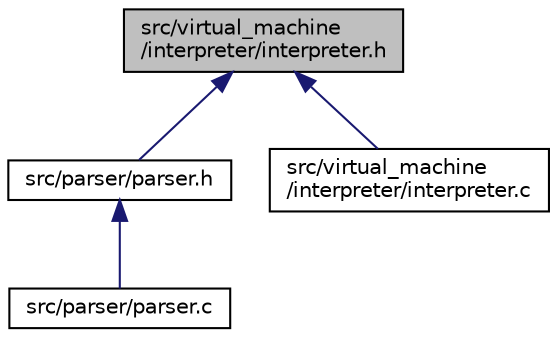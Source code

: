 digraph "src/virtual_machine/interpreter/interpreter.h"
{
 // LATEX_PDF_SIZE
  edge [fontname="Helvetica",fontsize="10",labelfontname="Helvetica",labelfontsize="10"];
  node [fontname="Helvetica",fontsize="10",shape=record];
  Node1 [label="src/virtual_machine\l/interpreter/interpreter.h",height=0.2,width=0.4,color="black", fillcolor="grey75", style="filled", fontcolor="black",tooltip=" "];
  Node1 -> Node2 [dir="back",color="midnightblue",fontsize="10",style="solid",fontname="Helvetica"];
  Node2 [label="src/parser/parser.h",height=0.2,width=0.4,color="black", fillcolor="white", style="filled",URL="$d5/d36/parser_8h.html",tooltip=" "];
  Node2 -> Node3 [dir="back",color="midnightblue",fontsize="10",style="solid",fontname="Helvetica"];
  Node3 [label="src/parser/parser.c",height=0.2,width=0.4,color="black", fillcolor="white", style="filled",URL="$d2/d72/parser_8c.html",tooltip=" "];
  Node1 -> Node4 [dir="back",color="midnightblue",fontsize="10",style="solid",fontname="Helvetica"];
  Node4 [label="src/virtual_machine\l/interpreter/interpreter.c",height=0.2,width=0.4,color="black", fillcolor="white", style="filled",URL="$dc/d30/interpreter_8c.html",tooltip=" "];
}
